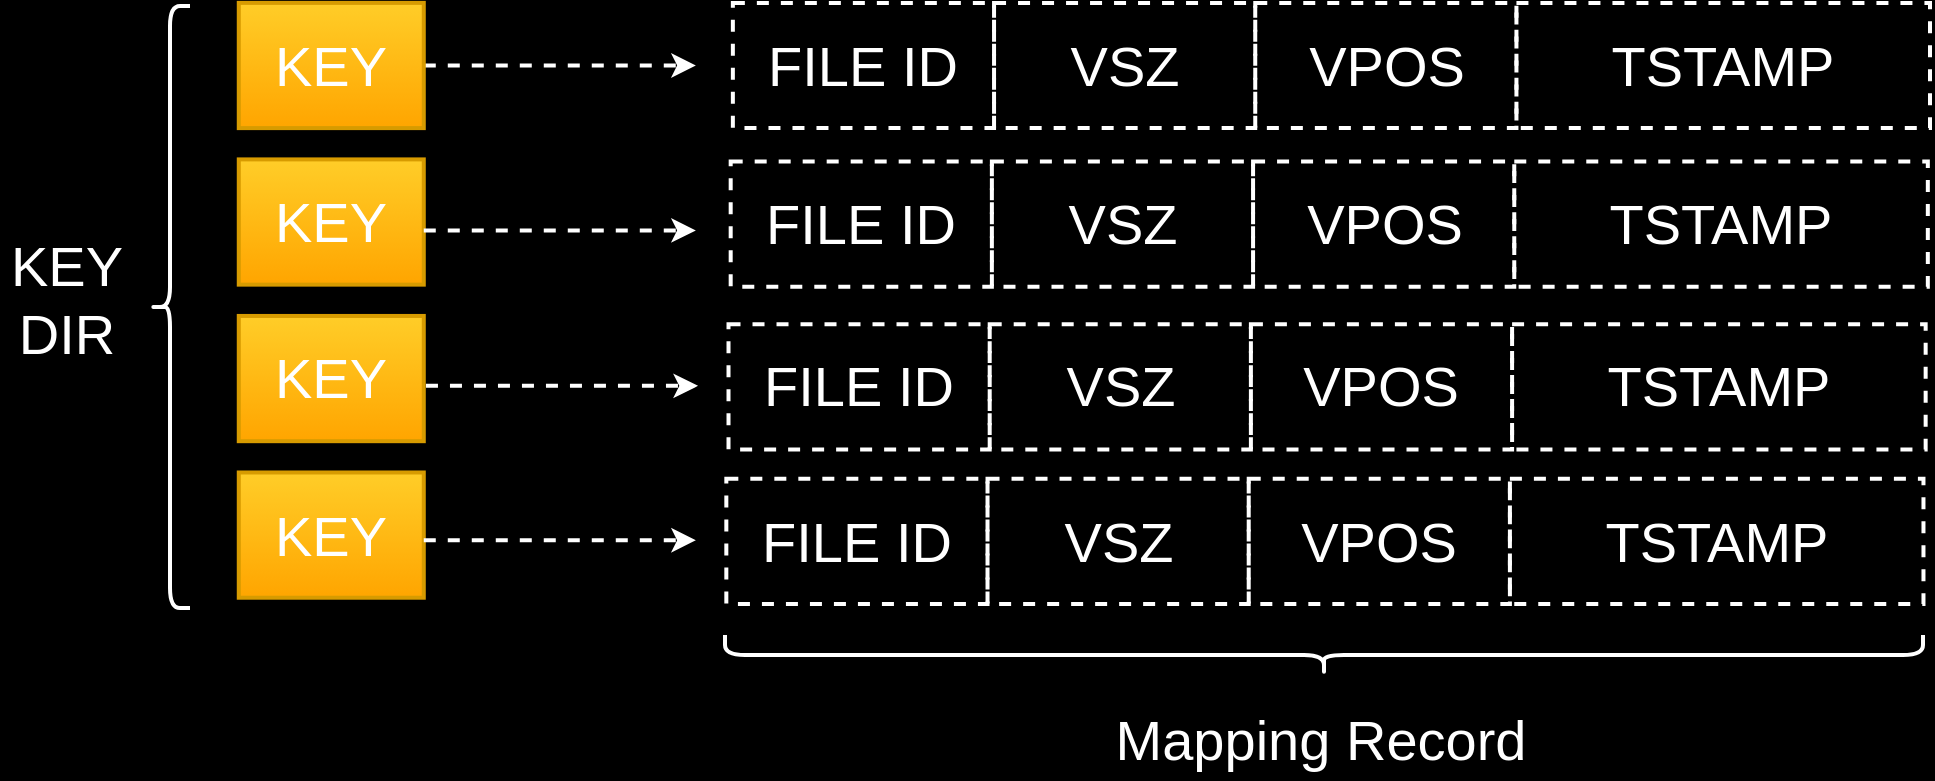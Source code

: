 <mxfile version="16.0.0" type="github">
  <diagram id="kTX-4ixogZl054YeOW0R" name="第 1 页">
    <mxGraphModel dx="1246" dy="765" grid="0" gridSize="10" guides="1" tooltips="1" connect="1" arrows="1" fold="1" page="1" pageScale="1" pageWidth="1169" pageHeight="1654" background="#000000" math="0" shadow="0">
      <root>
        <mxCell id="0" />
        <mxCell id="1" parent="0" />
        <mxCell id="fInblSoTqD6ojxP8-tg6-17" style="edgeStyle=orthogonalEdgeStyle;rounded=0;orthogonalLoop=1;jettySize=auto;html=1;fontSize=28;fontColor=#FFFFFF;strokeWidth=2;strokeColor=#FFFFFF;dashed=1;" edge="1" parent="1" source="fInblSoTqD6ojxP8-tg6-1">
          <mxGeometry relative="1" as="geometry">
            <mxPoint x="397.929" y="198.746" as="targetPoint" />
          </mxGeometry>
        </mxCell>
        <mxCell id="fInblSoTqD6ojxP8-tg6-1" value="&lt;font color=&quot;#ffffff&quot; style=&quot;font-size: 28px&quot;&gt;KEY&lt;/font&gt;" style="rounded=0;whiteSpace=wrap;html=1;fillColor=#ffcd28;strokeWidth=2;strokeColor=#d79b00;gradientColor=#ffa500;" vertex="1" parent="1">
          <mxGeometry x="169.384" y="167.438" width="92.506" height="62.615" as="geometry" />
        </mxCell>
        <mxCell id="fInblSoTqD6ojxP8-tg6-6" value="&lt;font color=&quot;#ffffff&quot; style=&quot;font-size: 28px&quot;&gt;KEY&lt;/font&gt;" style="rounded=0;whiteSpace=wrap;html=1;fillColor=#ffcd28;strokeWidth=2;strokeColor=#d79b00;gradientColor=#ffa500;" vertex="1" parent="1">
          <mxGeometry x="169.384" y="245.707" width="92.506" height="62.615" as="geometry" />
        </mxCell>
        <mxCell id="fInblSoTqD6ojxP8-tg6-7" value="&lt;font color=&quot;#ffffff&quot; style=&quot;font-size: 28px&quot;&gt;KEY&lt;/font&gt;" style="rounded=0;whiteSpace=wrap;html=1;fillColor=#ffcd28;strokeWidth=2;strokeColor=#d79b00;gradientColor=#ffa500;" vertex="1" parent="1">
          <mxGeometry x="169.384" y="323.976" width="92.506" height="62.615" as="geometry" />
        </mxCell>
        <mxCell id="fInblSoTqD6ojxP8-tg6-8" value="&lt;font color=&quot;#ffffff&quot; style=&quot;font-size: 28px&quot;&gt;KEY&lt;/font&gt;" style="rounded=0;whiteSpace=wrap;html=1;fillColor=#ffcd28;strokeWidth=2;strokeColor=#d79b00;gradientColor=#ffa500;" vertex="1" parent="1">
          <mxGeometry x="169.384" y="402.245" width="92.506" height="62.615" as="geometry" />
        </mxCell>
        <mxCell id="fInblSoTqD6ojxP8-tg6-10" value="KEY&lt;br&gt;DIR" style="text;html=1;align=center;verticalAlign=middle;resizable=0;points=[];autosize=1;strokeColor=none;fillColor=none;fontSize=28;fontColor=#FFFFFF;" vertex="1" parent="1">
          <mxGeometry x="50.001" y="280.004" width="66" height="72" as="geometry" />
        </mxCell>
        <mxCell id="fInblSoTqD6ojxP8-tg6-30" value="" style="group" vertex="1" connectable="0" parent="1">
          <mxGeometry x="416.43" y="167.438" width="598.57" height="62.615" as="geometry" />
        </mxCell>
        <mxCell id="fInblSoTqD6ojxP8-tg6-11" value="FILE ID" style="rounded=0;whiteSpace=wrap;html=1;dashed=1;fontSize=28;fontColor=#FFFFFF;strokeColor=#FFFFFF;strokeWidth=2;fillColor=none;" vertex="1" parent="fInblSoTqD6ojxP8-tg6-30">
          <mxGeometry width="130.597" height="62.615" as="geometry" />
        </mxCell>
        <mxCell id="fInblSoTqD6ojxP8-tg6-14" value="VSZ" style="rounded=0;whiteSpace=wrap;html=1;dashed=1;fontSize=28;fontColor=#FFFFFF;strokeColor=#FFFFFF;strokeWidth=2;fillColor=none;" vertex="1" parent="fInblSoTqD6ojxP8-tg6-30">
          <mxGeometry x="130.597" width="130.597" height="62.615" as="geometry" />
        </mxCell>
        <mxCell id="fInblSoTqD6ojxP8-tg6-15" value="VPOS" style="rounded=0;whiteSpace=wrap;html=1;dashed=1;fontSize=28;fontColor=#FFFFFF;strokeColor=#FFFFFF;strokeWidth=2;fillColor=none;" vertex="1" parent="fInblSoTqD6ojxP8-tg6-30">
          <mxGeometry x="261.194" width="130.597" height="62.615" as="geometry" />
        </mxCell>
        <mxCell id="fInblSoTqD6ojxP8-tg6-16" value="TSTAMP" style="rounded=0;whiteSpace=wrap;html=1;dashed=1;fontSize=28;fontColor=#FFFFFF;strokeColor=#FFFFFF;strokeWidth=2;fillColor=none;" vertex="1" parent="fInblSoTqD6ojxP8-tg6-30">
          <mxGeometry x="391.791" width="206.779" height="62.615" as="geometry" />
        </mxCell>
        <mxCell id="fInblSoTqD6ojxP8-tg6-35" value="" style="group" vertex="1" connectable="0" parent="1">
          <mxGeometry x="415.342" y="246.751" width="598.57" height="62.615" as="geometry" />
        </mxCell>
        <mxCell id="fInblSoTqD6ojxP8-tg6-36" value="FILE ID" style="rounded=0;whiteSpace=wrap;html=1;dashed=1;fontSize=28;fontColor=#FFFFFF;strokeColor=#FFFFFF;strokeWidth=2;fillColor=none;" vertex="1" parent="fInblSoTqD6ojxP8-tg6-35">
          <mxGeometry width="130.597" height="62.615" as="geometry" />
        </mxCell>
        <mxCell id="fInblSoTqD6ojxP8-tg6-37" value="VSZ" style="rounded=0;whiteSpace=wrap;html=1;dashed=1;fontSize=28;fontColor=#FFFFFF;strokeColor=#FFFFFF;strokeWidth=2;fillColor=none;" vertex="1" parent="fInblSoTqD6ojxP8-tg6-35">
          <mxGeometry x="130.597" width="130.597" height="62.615" as="geometry" />
        </mxCell>
        <mxCell id="fInblSoTqD6ojxP8-tg6-38" value="VPOS" style="rounded=0;whiteSpace=wrap;html=1;dashed=1;fontSize=28;fontColor=#FFFFFF;strokeColor=#FFFFFF;strokeWidth=2;fillColor=none;" vertex="1" parent="fInblSoTqD6ojxP8-tg6-35">
          <mxGeometry x="261.194" width="130.597" height="62.615" as="geometry" />
        </mxCell>
        <mxCell id="fInblSoTqD6ojxP8-tg6-39" value="TSTAMP" style="rounded=0;whiteSpace=wrap;html=1;dashed=1;fontSize=28;fontColor=#FFFFFF;strokeColor=#FFFFFF;strokeWidth=2;fillColor=none;" vertex="1" parent="fInblSoTqD6ojxP8-tg6-35">
          <mxGeometry x="391.791" width="206.779" height="62.615" as="geometry" />
        </mxCell>
        <mxCell id="fInblSoTqD6ojxP8-tg6-40" value="" style="group" vertex="1" connectable="0" parent="1">
          <mxGeometry x="414.254" y="328.15" width="598.57" height="62.615" as="geometry" />
        </mxCell>
        <mxCell id="fInblSoTqD6ojxP8-tg6-41" value="FILE ID" style="rounded=0;whiteSpace=wrap;html=1;dashed=1;fontSize=28;fontColor=#FFFFFF;strokeColor=#FFFFFF;strokeWidth=2;fillColor=none;" vertex="1" parent="fInblSoTqD6ojxP8-tg6-40">
          <mxGeometry width="130.597" height="62.615" as="geometry" />
        </mxCell>
        <mxCell id="fInblSoTqD6ojxP8-tg6-42" value="VSZ" style="rounded=0;whiteSpace=wrap;html=1;dashed=1;fontSize=28;fontColor=#FFFFFF;strokeColor=#FFFFFF;strokeWidth=2;fillColor=none;" vertex="1" parent="fInblSoTqD6ojxP8-tg6-40">
          <mxGeometry x="130.597" width="130.597" height="62.615" as="geometry" />
        </mxCell>
        <mxCell id="fInblSoTqD6ojxP8-tg6-43" value="VPOS" style="rounded=0;whiteSpace=wrap;html=1;dashed=1;fontSize=28;fontColor=#FFFFFF;strokeColor=#FFFFFF;strokeWidth=2;fillColor=none;" vertex="1" parent="fInblSoTqD6ojxP8-tg6-40">
          <mxGeometry x="261.194" width="130.597" height="62.615" as="geometry" />
        </mxCell>
        <mxCell id="fInblSoTqD6ojxP8-tg6-44" value="TSTAMP" style="rounded=0;whiteSpace=wrap;html=1;dashed=1;fontSize=28;fontColor=#FFFFFF;strokeColor=#FFFFFF;strokeWidth=2;fillColor=none;" vertex="1" parent="fInblSoTqD6ojxP8-tg6-40">
          <mxGeometry x="391.791" width="206.779" height="62.615" as="geometry" />
        </mxCell>
        <mxCell id="fInblSoTqD6ojxP8-tg6-45" value="" style="group" vertex="1" connectable="0" parent="1">
          <mxGeometry x="413.165" y="405.375" width="598.57" height="62.615" as="geometry" />
        </mxCell>
        <mxCell id="fInblSoTqD6ojxP8-tg6-46" value="FILE ID" style="rounded=0;whiteSpace=wrap;html=1;dashed=1;fontSize=28;fontColor=#FFFFFF;strokeColor=#FFFFFF;strokeWidth=2;fillColor=none;" vertex="1" parent="fInblSoTqD6ojxP8-tg6-45">
          <mxGeometry width="130.597" height="62.615" as="geometry" />
        </mxCell>
        <mxCell id="fInblSoTqD6ojxP8-tg6-47" value="VSZ" style="rounded=0;whiteSpace=wrap;html=1;dashed=1;fontSize=28;fontColor=#FFFFFF;strokeColor=#FFFFFF;strokeWidth=2;fillColor=none;" vertex="1" parent="fInblSoTqD6ojxP8-tg6-45">
          <mxGeometry x="130.597" width="130.597" height="62.615" as="geometry" />
        </mxCell>
        <mxCell id="fInblSoTqD6ojxP8-tg6-48" value="VPOS" style="rounded=0;whiteSpace=wrap;html=1;dashed=1;fontSize=28;fontColor=#FFFFFF;strokeColor=#FFFFFF;strokeWidth=2;fillColor=none;" vertex="1" parent="fInblSoTqD6ojxP8-tg6-45">
          <mxGeometry x="261.194" width="130.597" height="62.615" as="geometry" />
        </mxCell>
        <mxCell id="fInblSoTqD6ojxP8-tg6-49" value="TSTAMP" style="rounded=0;whiteSpace=wrap;html=1;dashed=1;fontSize=28;fontColor=#FFFFFF;strokeColor=#FFFFFF;strokeWidth=2;fillColor=none;" vertex="1" parent="fInblSoTqD6ojxP8-tg6-45">
          <mxGeometry x="391.791" width="206.779" height="62.615" as="geometry" />
        </mxCell>
        <mxCell id="fInblSoTqD6ojxP8-tg6-50" style="edgeStyle=orthogonalEdgeStyle;rounded=0;orthogonalLoop=1;jettySize=auto;html=1;fontSize=28;fontColor=#FFFFFF;strokeWidth=2;strokeColor=#FFFFFF;dashed=1;" edge="1" parent="1">
          <mxGeometry relative="1" as="geometry">
            <mxPoint x="397.929" y="281.189" as="targetPoint" />
            <mxPoint x="261.891" y="281.189" as="sourcePoint" />
          </mxGeometry>
        </mxCell>
        <mxCell id="fInblSoTqD6ojxP8-tg6-51" style="edgeStyle=orthogonalEdgeStyle;rounded=0;orthogonalLoop=1;jettySize=auto;html=1;fontSize=28;fontColor=#FFFFFF;strokeWidth=2;strokeColor=#FFFFFF;dashed=1;" edge="1" parent="1">
          <mxGeometry relative="1" as="geometry">
            <mxPoint x="399.017" y="358.936" as="targetPoint" />
            <mxPoint x="262.979" y="358.936" as="sourcePoint" />
          </mxGeometry>
        </mxCell>
        <mxCell id="fInblSoTqD6ojxP8-tg6-52" style="edgeStyle=orthogonalEdgeStyle;rounded=0;orthogonalLoop=1;jettySize=auto;html=1;fontSize=28;fontColor=#FFFFFF;strokeWidth=2;strokeColor=#FFFFFF;dashed=1;" edge="1" parent="1">
          <mxGeometry relative="1" as="geometry">
            <mxPoint x="397.929" y="436.161" as="targetPoint" />
            <mxPoint x="261.891" y="436.161" as="sourcePoint" />
          </mxGeometry>
        </mxCell>
        <mxCell id="fInblSoTqD6ojxP8-tg6-54" value="" style="shape=curlyBracket;whiteSpace=wrap;html=1;rounded=1;fontSize=28;fontColor=#FFFFFF;strokeColor=#FFFFFF;strokeWidth=2;fillColor=none;" vertex="1" parent="1">
          <mxGeometry x="125" y="169" width="20" height="301" as="geometry" />
        </mxCell>
        <mxCell id="fInblSoTqD6ojxP8-tg6-55" value="" style="shape=curlyBracket;whiteSpace=wrap;html=1;rounded=1;fontSize=28;fontColor=#FFFFFF;strokeColor=#FFFFFF;strokeWidth=2;fillColor=none;rotation=-90;" vertex="1" parent="1">
          <mxGeometry x="702" y="194" width="20" height="599" as="geometry" />
        </mxCell>
        <mxCell id="fInblSoTqD6ojxP8-tg6-57" value="Mapping Record" style="text;html=1;align=center;verticalAlign=middle;resizable=0;points=[];autosize=1;strokeColor=none;fillColor=none;fontSize=28;fontColor=#FFFFFF;" vertex="1" parent="1">
          <mxGeometry x="602" y="517" width="215" height="38" as="geometry" />
        </mxCell>
      </root>
    </mxGraphModel>
  </diagram>
</mxfile>
